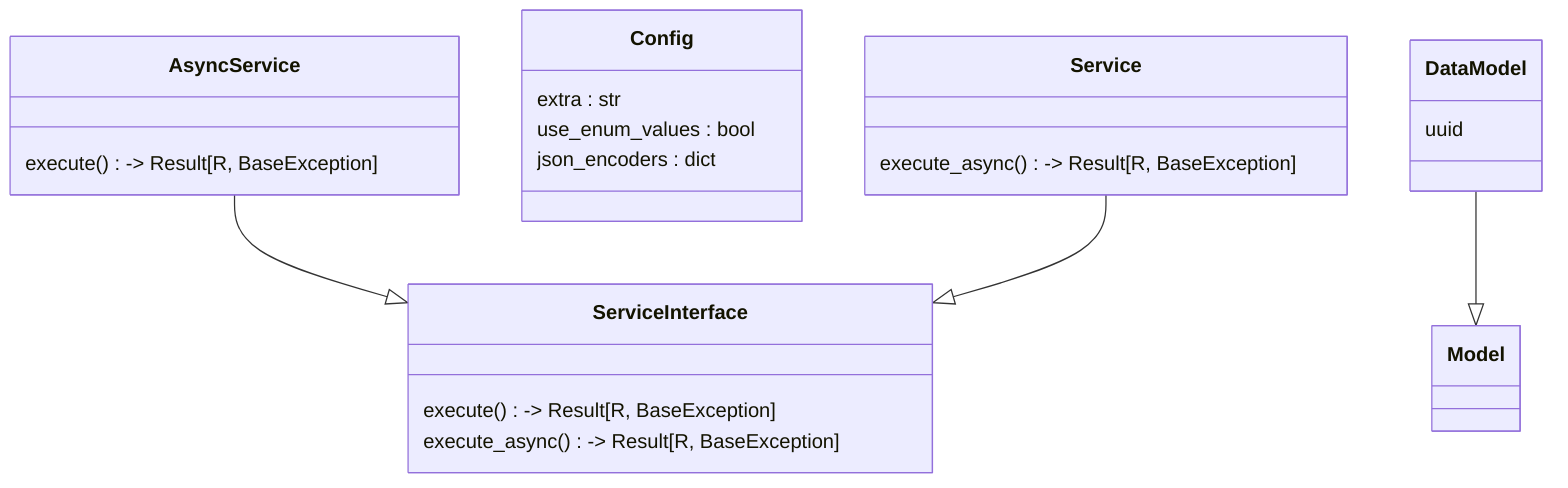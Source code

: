 classDiagram
  class AsyncService {
    execute() -> Result[R, BaseException]
  }
  class Config {
    extra : str
    use_enum_values : bool
  }
  class Config {
    json_encoders : dict
  }
  class DataModel {
    uuid
  }
  class Model {
  }
  class Service {
    execute_async() -> Result[R, BaseException]
  }
  class ServiceInterface {
    execute() -> Result[R, BaseException]
    execute_async() -> Result[R, BaseException]
  }
  DataModel --|> Model
  AsyncService --|> ServiceInterface
  Service --|> ServiceInterface